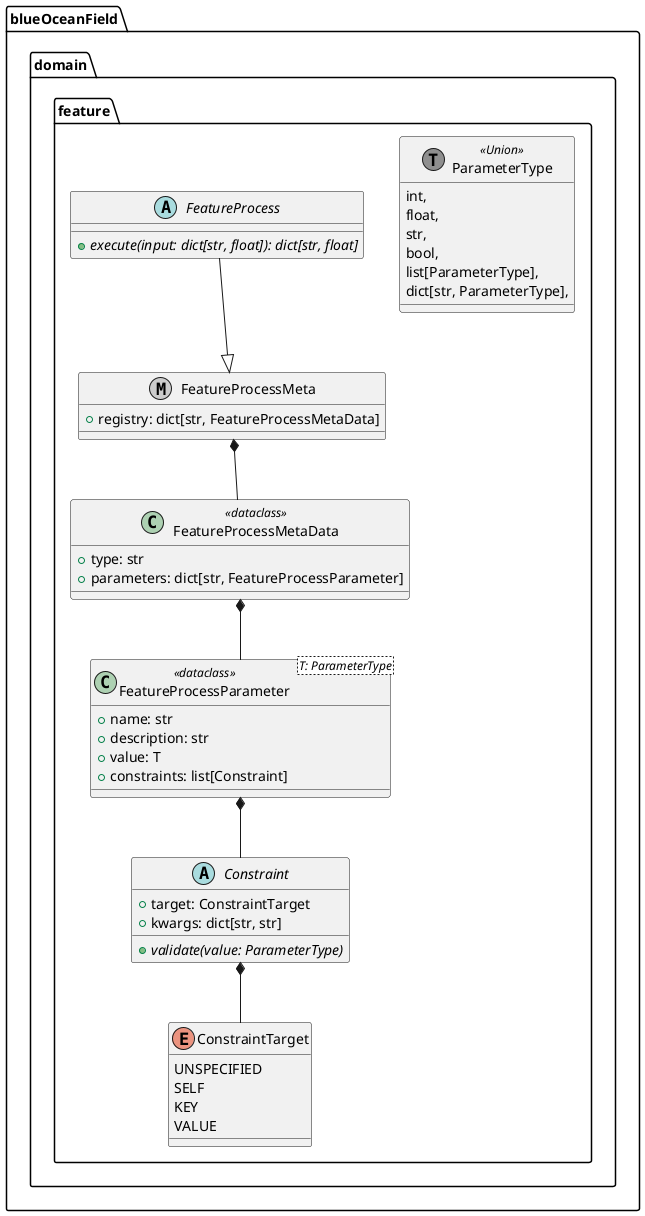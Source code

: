 @startuml market

package blueOceanField.domain.feature {
    class ParameterType <<(T,#8f8f8f) Union>> {
        int,
        float,
        str,
        bool,
        list[ParameterType],
        dict[str, ParameterType],
    }

    enum ConstraintTarget {
        UNSPECIFIED
        SELF
        KEY
        VALUE
    }

    abstract class Constraint {
        + target: ConstraintTarget
        + kwargs: dict[str, str]
        + {abstract} validate(value: ParameterType)
    }

    class FeatureProcessParameter<T: ParameterType> <<dataclass>> {
        + name: str
        + description: str
        + value: T
        + constraints: list[Constraint]
    }

    class FeatureProcessMetaData <<dataclass>> {
        + type: str
        + parameters: dict[str, FeatureProcessParameter]
    }

    metaclass FeatureProcessMeta {
        + registry: dict[str, FeatureProcessMetaData]
    }

    abstract class FeatureProcess {
        + {abstract} execute(input: dict[str, float]): dict[str, float]
    }

    FeatureProcess --|> FeatureProcessMeta

    Constraint *-- ConstraintTarget
    FeatureProcessMeta *-- FeatureProcessMetaData
    FeatureProcessMetaData *-- FeatureProcessParameter
    FeatureProcessParameter *-- Constraint
}

@enduml
